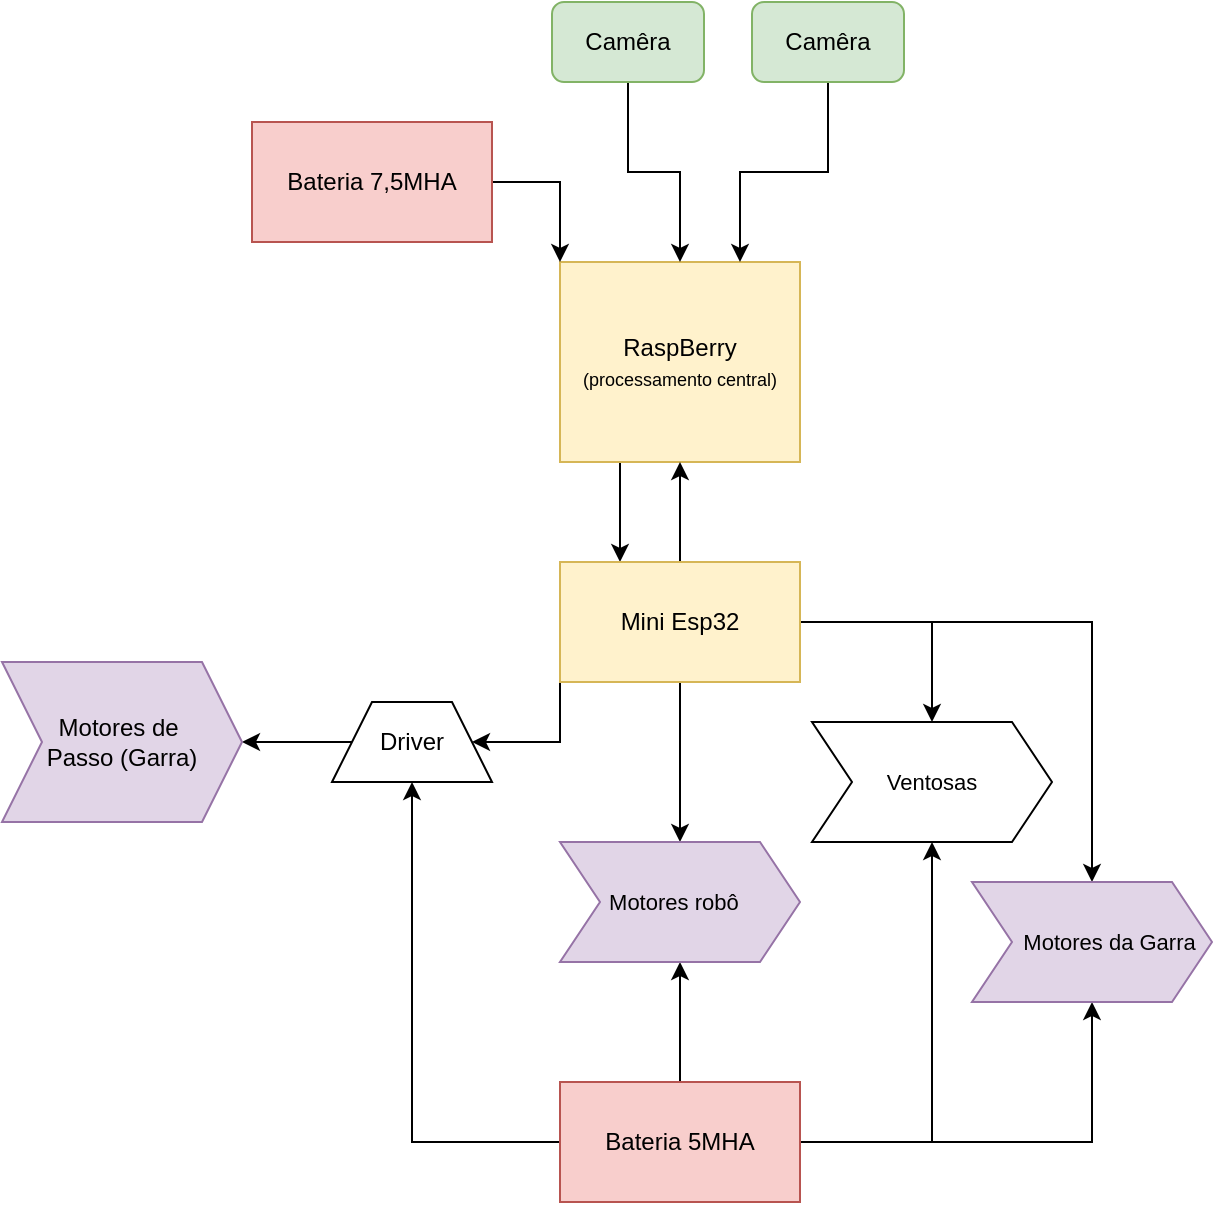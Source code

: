 <mxfile version="27.0.9">
  <diagram id="C5RBs43oDa-KdzZeNtuy" name="Page-1">
    <mxGraphModel dx="815" dy="444" grid="1" gridSize="10" guides="1" tooltips="1" connect="1" arrows="1" fold="1" page="1" pageScale="1" pageWidth="827" pageHeight="1169" math="0" shadow="0">
      <root>
        <mxCell id="WIyWlLk6GJQsqaUBKTNV-0" />
        <mxCell id="WIyWlLk6GJQsqaUBKTNV-1" parent="WIyWlLk6GJQsqaUBKTNV-0" />
        <mxCell id="f0JRwleMgveNQKI5Twcg-31" style="edgeStyle=orthogonalEdgeStyle;rounded=0;orthogonalLoop=1;jettySize=auto;html=1;exitX=0.25;exitY=1;exitDx=0;exitDy=0;entryX=0.25;entryY=0;entryDx=0;entryDy=0;" parent="WIyWlLk6GJQsqaUBKTNV-1" source="f0JRwleMgveNQKI5Twcg-9" target="f0JRwleMgveNQKI5Twcg-11" edge="1">
          <mxGeometry relative="1" as="geometry" />
        </mxCell>
        <mxCell id="f0JRwleMgveNQKI5Twcg-9" value="RaspBerry&lt;div&gt;&lt;font style=&quot;font-size: 9px;&quot;&gt;(processamento central)&lt;/font&gt;&lt;/div&gt;" style="rounded=0;whiteSpace=wrap;html=1;fillColor=#fff2cc;strokeColor=#d6b656;" parent="WIyWlLk6GJQsqaUBKTNV-1" vertex="1">
          <mxGeometry x="359" y="230" width="120" height="100" as="geometry" />
        </mxCell>
        <mxCell id="f0JRwleMgveNQKI5Twcg-15" style="edgeStyle=orthogonalEdgeStyle;rounded=0;orthogonalLoop=1;jettySize=auto;html=1;exitX=0.5;exitY=0;exitDx=0;exitDy=0;" parent="WIyWlLk6GJQsqaUBKTNV-1" source="f0JRwleMgveNQKI5Twcg-11" target="f0JRwleMgveNQKI5Twcg-9" edge="1">
          <mxGeometry relative="1" as="geometry" />
        </mxCell>
        <mxCell id="f0JRwleMgveNQKI5Twcg-19" style="edgeStyle=orthogonalEdgeStyle;rounded=0;orthogonalLoop=1;jettySize=auto;html=1;exitX=0;exitY=1;exitDx=0;exitDy=0;entryX=1;entryY=0.5;entryDx=0;entryDy=0;" parent="WIyWlLk6GJQsqaUBKTNV-1" source="f0JRwleMgveNQKI5Twcg-11" target="f0JRwleMgveNQKI5Twcg-18" edge="1">
          <mxGeometry relative="1" as="geometry">
            <Array as="points">
              <mxPoint x="359" y="470" />
            </Array>
          </mxGeometry>
        </mxCell>
        <mxCell id="4ZVVzbSNH417x32Cz1Ww-3" style="edgeStyle=orthogonalEdgeStyle;rounded=0;orthogonalLoop=1;jettySize=auto;html=1;exitX=1;exitY=0.5;exitDx=0;exitDy=0;" parent="WIyWlLk6GJQsqaUBKTNV-1" source="f0JRwleMgveNQKI5Twcg-11" target="f0JRwleMgveNQKI5Twcg-29" edge="1">
          <mxGeometry relative="1" as="geometry" />
        </mxCell>
        <mxCell id="4ZVVzbSNH417x32Cz1Ww-4" style="edgeStyle=orthogonalEdgeStyle;rounded=0;orthogonalLoop=1;jettySize=auto;html=1;exitX=1;exitY=0.5;exitDx=0;exitDy=0;entryX=0.5;entryY=0;entryDx=0;entryDy=0;" parent="WIyWlLk6GJQsqaUBKTNV-1" source="f0JRwleMgveNQKI5Twcg-11" target="f0JRwleMgveNQKI5Twcg-27" edge="1">
          <mxGeometry relative="1" as="geometry" />
        </mxCell>
        <mxCell id="sXNVJpdnQU7vgdt3Imi0-3" style="edgeStyle=orthogonalEdgeStyle;rounded=0;orthogonalLoop=1;jettySize=auto;html=1;entryX=0.5;entryY=0;entryDx=0;entryDy=0;" edge="1" parent="WIyWlLk6GJQsqaUBKTNV-1" source="f0JRwleMgveNQKI5Twcg-11" target="sXNVJpdnQU7vgdt3Imi0-2">
          <mxGeometry relative="1" as="geometry" />
        </mxCell>
        <mxCell id="f0JRwleMgveNQKI5Twcg-11" value="Mini Esp32" style="rounded=0;whiteSpace=wrap;html=1;fillColor=#fff2cc;strokeColor=#d6b656;" parent="WIyWlLk6GJQsqaUBKTNV-1" vertex="1">
          <mxGeometry x="359" y="380" width="120" height="60" as="geometry" />
        </mxCell>
        <mxCell id="f0JRwleMgveNQKI5Twcg-22" style="edgeStyle=orthogonalEdgeStyle;rounded=0;orthogonalLoop=1;jettySize=auto;html=1;exitX=0.5;exitY=1;exitDx=0;exitDy=0;" parent="WIyWlLk6GJQsqaUBKTNV-1" source="f0JRwleMgveNQKI5Twcg-12" target="f0JRwleMgveNQKI5Twcg-18" edge="1">
          <mxGeometry relative="1" as="geometry">
            <Array as="points">
              <mxPoint x="419" y="670" />
              <mxPoint x="285" y="670" />
            </Array>
          </mxGeometry>
        </mxCell>
        <mxCell id="4ZVVzbSNH417x32Cz1Ww-2" style="edgeStyle=orthogonalEdgeStyle;rounded=0;orthogonalLoop=1;jettySize=auto;html=1;exitX=1;exitY=0.5;exitDx=0;exitDy=0;entryX=0.5;entryY=1;entryDx=0;entryDy=0;" parent="WIyWlLk6GJQsqaUBKTNV-1" source="f0JRwleMgveNQKI5Twcg-12" target="f0JRwleMgveNQKI5Twcg-29" edge="1">
          <mxGeometry relative="1" as="geometry" />
        </mxCell>
        <mxCell id="sXNVJpdnQU7vgdt3Imi0-4" style="edgeStyle=orthogonalEdgeStyle;rounded=0;orthogonalLoop=1;jettySize=auto;html=1;entryX=0.5;entryY=1;entryDx=0;entryDy=0;" edge="1" parent="WIyWlLk6GJQsqaUBKTNV-1" source="f0JRwleMgveNQKI5Twcg-12" target="sXNVJpdnQU7vgdt3Imi0-2">
          <mxGeometry relative="1" as="geometry" />
        </mxCell>
        <mxCell id="sXNVJpdnQU7vgdt3Imi0-5" style="edgeStyle=orthogonalEdgeStyle;rounded=0;orthogonalLoop=1;jettySize=auto;html=1;" edge="1" parent="WIyWlLk6GJQsqaUBKTNV-1" source="f0JRwleMgveNQKI5Twcg-12" target="f0JRwleMgveNQKI5Twcg-27">
          <mxGeometry relative="1" as="geometry" />
        </mxCell>
        <mxCell id="f0JRwleMgveNQKI5Twcg-12" value="Bateria 5MHA" style="rounded=0;whiteSpace=wrap;html=1;fillColor=#f8cecc;strokeColor=#b85450;" parent="WIyWlLk6GJQsqaUBKTNV-1" vertex="1">
          <mxGeometry x="359" y="640" width="120" height="60" as="geometry" />
        </mxCell>
        <mxCell id="f0JRwleMgveNQKI5Twcg-14" style="edgeStyle=orthogonalEdgeStyle;rounded=0;orthogonalLoop=1;jettySize=auto;html=1;exitX=1;exitY=0.5;exitDx=0;exitDy=0;entryX=0;entryY=0;entryDx=0;entryDy=0;" parent="WIyWlLk6GJQsqaUBKTNV-1" source="f0JRwleMgveNQKI5Twcg-13" target="f0JRwleMgveNQKI5Twcg-9" edge="1">
          <mxGeometry relative="1" as="geometry" />
        </mxCell>
        <mxCell id="f0JRwleMgveNQKI5Twcg-13" value="Bateria 7,5MHA" style="rounded=0;whiteSpace=wrap;html=1;fillColor=#f8cecc;strokeColor=#b85450;" parent="WIyWlLk6GJQsqaUBKTNV-1" vertex="1">
          <mxGeometry x="205" y="160" width="120" height="60" as="geometry" />
        </mxCell>
        <mxCell id="f0JRwleMgveNQKI5Twcg-21" style="edgeStyle=orthogonalEdgeStyle;rounded=0;orthogonalLoop=1;jettySize=auto;html=1;exitX=0;exitY=0.5;exitDx=0;exitDy=0;" parent="WIyWlLk6GJQsqaUBKTNV-1" source="f0JRwleMgveNQKI5Twcg-18" target="f0JRwleMgveNQKI5Twcg-20" edge="1">
          <mxGeometry relative="1" as="geometry" />
        </mxCell>
        <mxCell id="f0JRwleMgveNQKI5Twcg-18" value="Driver" style="shape=trapezoid;perimeter=trapezoidPerimeter;whiteSpace=wrap;html=1;fixedSize=1;" parent="WIyWlLk6GJQsqaUBKTNV-1" vertex="1">
          <mxGeometry x="245" y="450" width="80" height="40" as="geometry" />
        </mxCell>
        <mxCell id="f0JRwleMgveNQKI5Twcg-20" value="Motores de&amp;nbsp;&lt;div&gt;Passo (Garra)&lt;/div&gt;" style="shape=step;perimeter=stepPerimeter;whiteSpace=wrap;html=1;fixedSize=1;fillColor=#e1d5e7;strokeColor=#9673a6;" parent="WIyWlLk6GJQsqaUBKTNV-1" vertex="1">
          <mxGeometry x="80" y="430" width="120" height="80" as="geometry" />
        </mxCell>
        <mxCell id="f0JRwleMgveNQKI5Twcg-26" style="edgeStyle=orthogonalEdgeStyle;rounded=0;orthogonalLoop=1;jettySize=auto;html=1;exitX=0.5;exitY=1;exitDx=0;exitDy=0;entryX=0.5;entryY=0;entryDx=0;entryDy=0;" parent="WIyWlLk6GJQsqaUBKTNV-1" source="f0JRwleMgveNQKI5Twcg-25" target="f0JRwleMgveNQKI5Twcg-9" edge="1">
          <mxGeometry relative="1" as="geometry" />
        </mxCell>
        <mxCell id="f0JRwleMgveNQKI5Twcg-25" value="Camêra" style="rounded=1;whiteSpace=wrap;html=1;fillColor=#d5e8d4;strokeColor=#82b366;" parent="WIyWlLk6GJQsqaUBKTNV-1" vertex="1">
          <mxGeometry x="355" y="100" width="76" height="40" as="geometry" />
        </mxCell>
        <mxCell id="f0JRwleMgveNQKI5Twcg-27" value="&lt;font style=&quot;font-size: 11px;&quot;&gt;Motores da Garra&amp;nbsp;&amp;nbsp;&lt;/font&gt;" style="shape=step;perimeter=stepPerimeter;whiteSpace=wrap;html=1;fixedSize=1;align=right;fillColor=#e1d5e7;strokeColor=#9673a6;" parent="WIyWlLk6GJQsqaUBKTNV-1" vertex="1">
          <mxGeometry x="565" y="540" width="120" height="60" as="geometry" />
        </mxCell>
        <mxCell id="f0JRwleMgveNQKI5Twcg-29" value="&lt;span style=&quot;font-size: 11px;&quot;&gt;Ventosas&lt;/span&gt;" style="shape=step;perimeter=stepPerimeter;whiteSpace=wrap;html=1;fixedSize=1;align=center;" parent="WIyWlLk6GJQsqaUBKTNV-1" vertex="1">
          <mxGeometry x="485" y="460" width="120" height="60" as="geometry" />
        </mxCell>
        <mxCell id="sXNVJpdnQU7vgdt3Imi0-1" style="edgeStyle=orthogonalEdgeStyle;rounded=0;orthogonalLoop=1;jettySize=auto;html=1;entryX=0.75;entryY=0;entryDx=0;entryDy=0;" edge="1" parent="WIyWlLk6GJQsqaUBKTNV-1" source="sXNVJpdnQU7vgdt3Imi0-0" target="f0JRwleMgveNQKI5Twcg-9">
          <mxGeometry relative="1" as="geometry" />
        </mxCell>
        <mxCell id="sXNVJpdnQU7vgdt3Imi0-0" value="Camêra" style="rounded=1;whiteSpace=wrap;html=1;fillColor=#d5e8d4;strokeColor=#82b366;" vertex="1" parent="WIyWlLk6GJQsqaUBKTNV-1">
          <mxGeometry x="455" y="100" width="76" height="40" as="geometry" />
        </mxCell>
        <mxCell id="sXNVJpdnQU7vgdt3Imi0-2" value="&lt;font style=&quot;font-size: 11px;&quot;&gt;Motores robô&amp;nbsp;&amp;nbsp;&lt;/font&gt;" style="shape=step;perimeter=stepPerimeter;whiteSpace=wrap;html=1;fixedSize=1;align=center;fillColor=#e1d5e7;strokeColor=#9673a6;" vertex="1" parent="WIyWlLk6GJQsqaUBKTNV-1">
          <mxGeometry x="359" y="520" width="120" height="60" as="geometry" />
        </mxCell>
      </root>
    </mxGraphModel>
  </diagram>
</mxfile>
